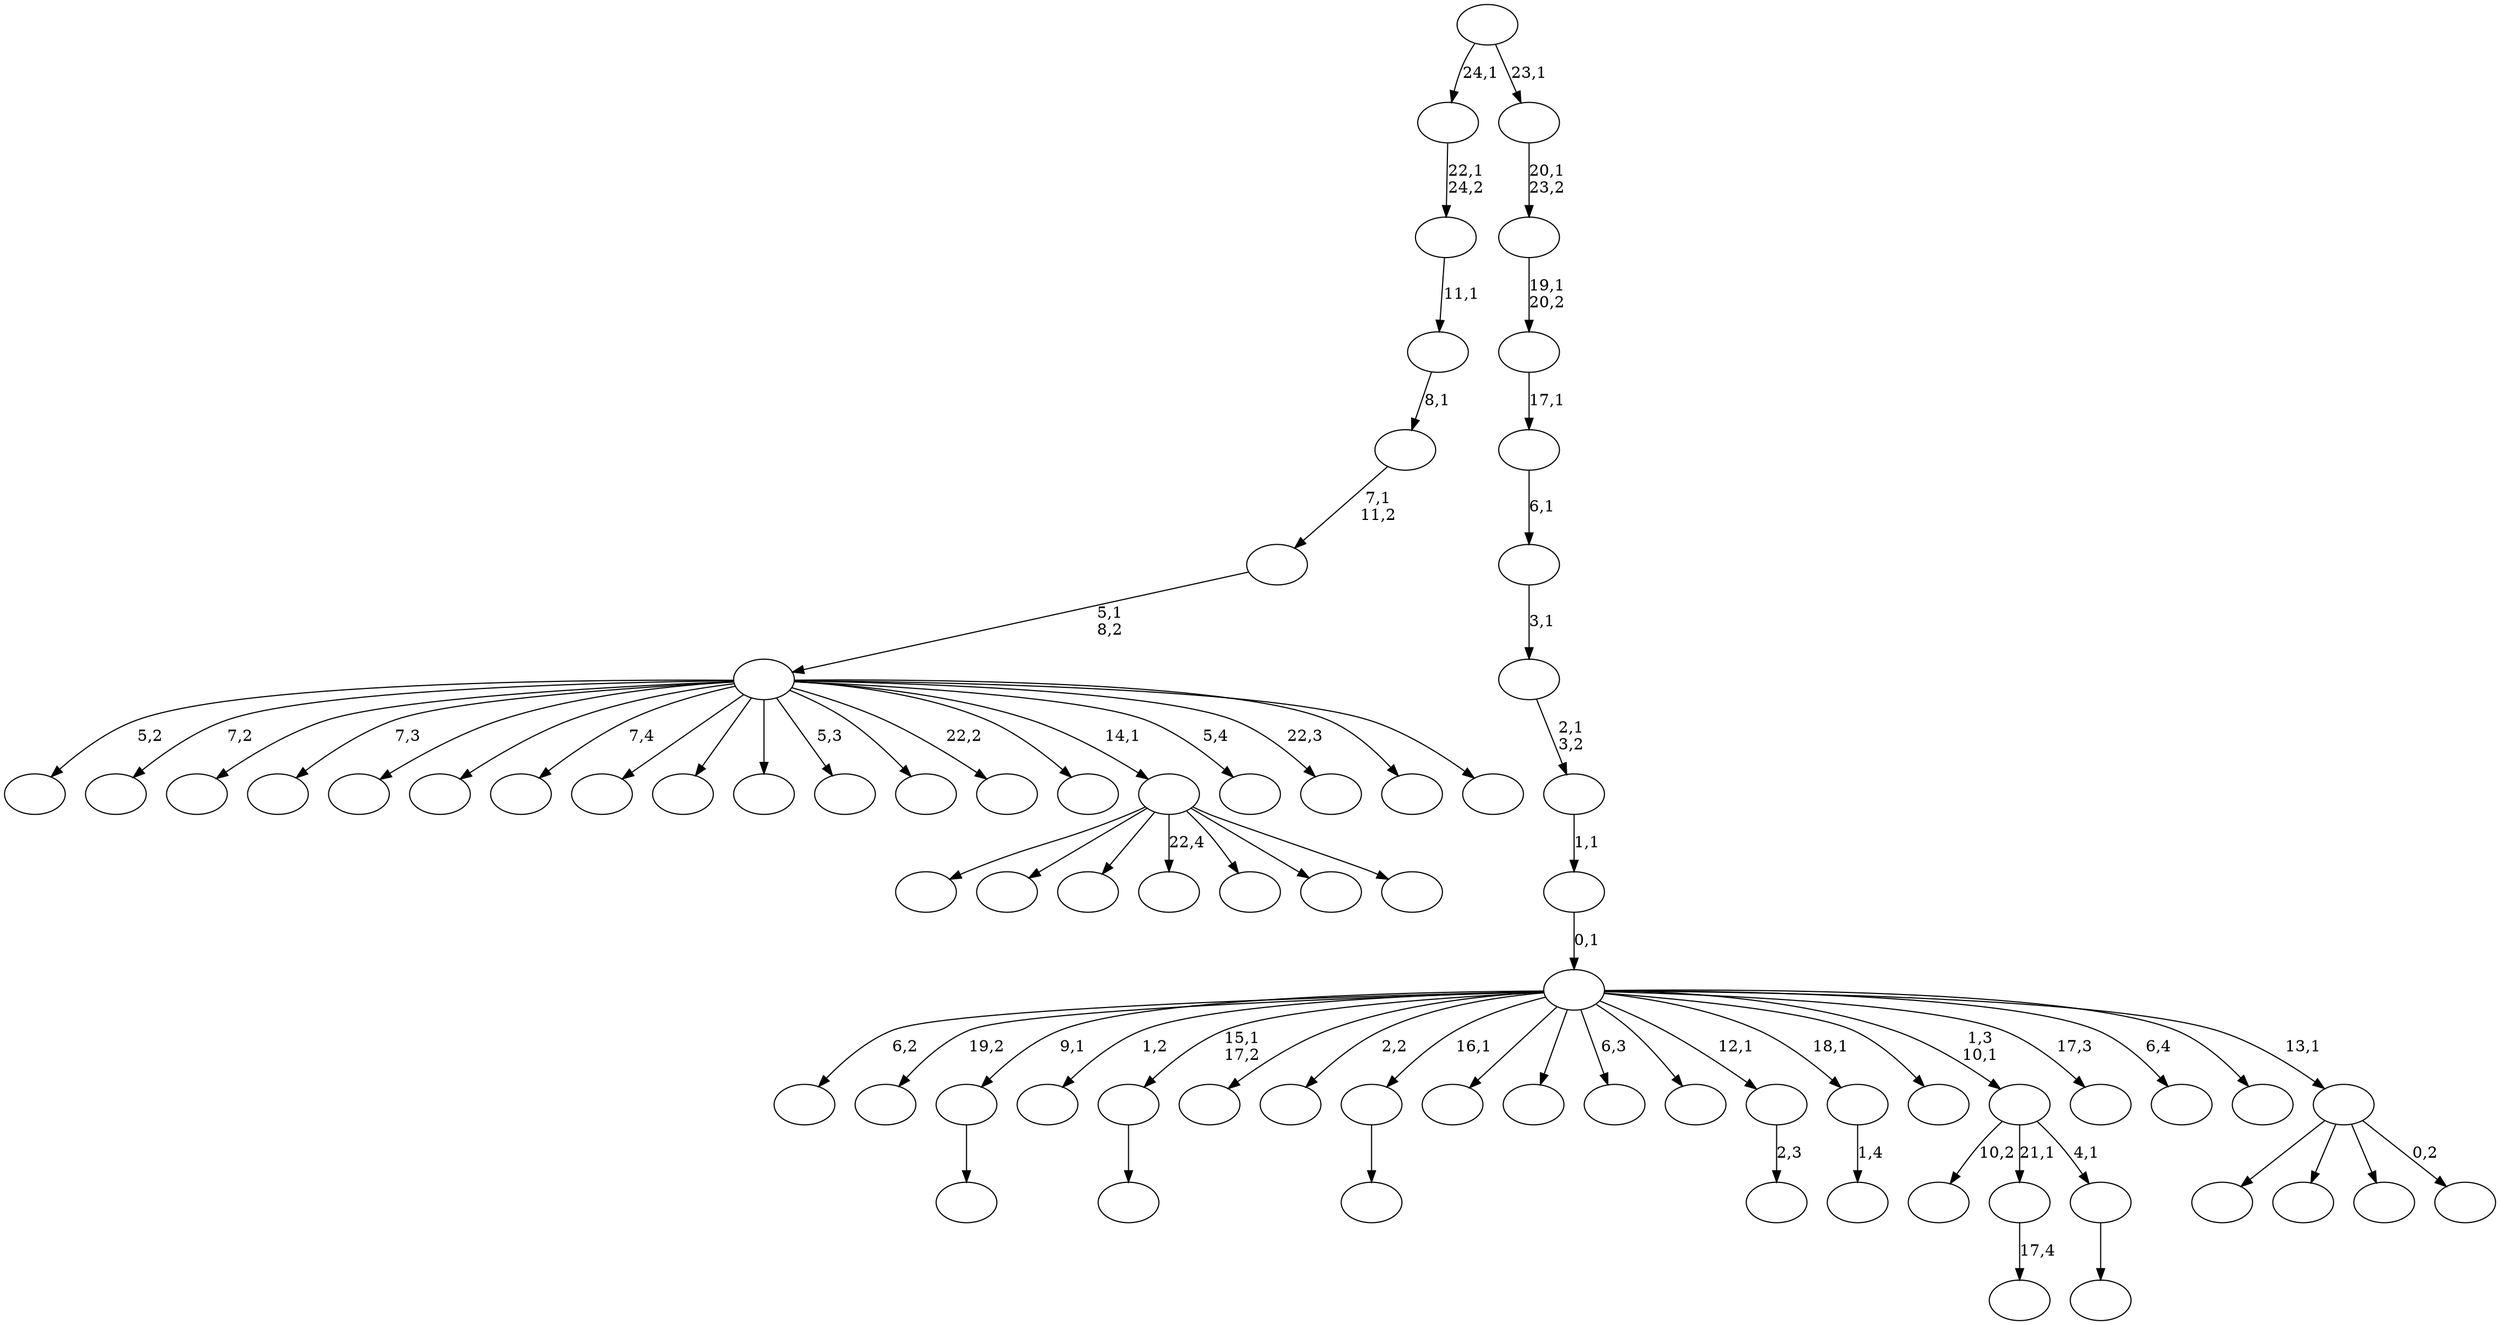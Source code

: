 digraph T {
	75 [label=""]
	74 [label=""]
	73 [label=""]
	72 [label=""]
	71 [label=""]
	70 [label=""]
	69 [label=""]
	68 [label=""]
	67 [label=""]
	66 [label=""]
	65 [label=""]
	64 [label=""]
	63 [label=""]
	62 [label=""]
	61 [label=""]
	60 [label=""]
	59 [label=""]
	58 [label=""]
	57 [label=""]
	56 [label=""]
	55 [label=""]
	54 [label=""]
	53 [label=""]
	52 [label=""]
	51 [label=""]
	50 [label=""]
	49 [label=""]
	48 [label=""]
	47 [label=""]
	46 [label=""]
	45 [label=""]
	44 [label=""]
	43 [label=""]
	42 [label=""]
	41 [label=""]
	40 [label=""]
	39 [label=""]
	38 [label=""]
	37 [label=""]
	36 [label=""]
	35 [label=""]
	34 [label=""]
	33 [label=""]
	32 [label=""]
	31 [label=""]
	30 [label=""]
	29 [label=""]
	28 [label=""]
	27 [label=""]
	26 [label=""]
	25 [label=""]
	24 [label=""]
	23 [label=""]
	22 [label=""]
	21 [label=""]
	20 [label=""]
	19 [label=""]
	18 [label=""]
	17 [label=""]
	16 [label=""]
	15 [label=""]
	14 [label=""]
	13 [label=""]
	12 [label=""]
	11 [label=""]
	10 [label=""]
	9 [label=""]
	8 [label=""]
	7 [label=""]
	6 [label=""]
	5 [label=""]
	4 [label=""]
	3 [label=""]
	2 [label=""]
	1 [label=""]
	0 [label=""]
	65 -> 66 [label=""]
	62 -> 63 [label=""]
	55 -> 56 [label=""]
	46 -> 47 [label="17,4"]
	36 -> 37 [label="2,3"]
	34 -> 35 [label="1,4"]
	30 -> 31 [label=""]
	29 -> 48 [label="10,2"]
	29 -> 46 [label="21,1"]
	29 -> 30 [label="4,1"]
	23 -> 61 [label=""]
	23 -> 60 [label=""]
	23 -> 54 [label=""]
	23 -> 53 [label="22,4"]
	23 -> 41 [label=""]
	23 -> 39 [label=""]
	23 -> 24 [label=""]
	17 -> 74 [label="5,2"]
	17 -> 72 [label="7,2"]
	17 -> 71 [label=""]
	17 -> 70 [label="7,3"]
	17 -> 69 [label=""]
	17 -> 67 [label=""]
	17 -> 58 [label="7,4"]
	17 -> 52 [label=""]
	17 -> 51 [label=""]
	17 -> 43 [label=""]
	17 -> 40 [label="5,3"]
	17 -> 38 [label=""]
	17 -> 28 [label="22,2"]
	17 -> 26 [label=""]
	17 -> 23 [label="14,1"]
	17 -> 22 [label="5,4"]
	17 -> 20 [label="22,3"]
	17 -> 19 [label=""]
	17 -> 18 [label=""]
	16 -> 17 [label="5,1\n8,2"]
	15 -> 16 [label="7,1\n11,2"]
	14 -> 15 [label="8,1"]
	13 -> 14 [label="11,1"]
	12 -> 13 [label="22,1\n24,2"]
	10 -> 73 [label=""]
	10 -> 50 [label=""]
	10 -> 33 [label=""]
	10 -> 11 [label="0,2"]
	9 -> 75 [label="6,2"]
	9 -> 68 [label="19,2"]
	9 -> 65 [label="9,1"]
	9 -> 64 [label="1,2"]
	9 -> 62 [label="15,1\n17,2"]
	9 -> 59 [label=""]
	9 -> 57 [label="2,2"]
	9 -> 55 [label="16,1"]
	9 -> 49 [label=""]
	9 -> 45 [label=""]
	9 -> 44 [label="6,3"]
	9 -> 42 [label=""]
	9 -> 36 [label="12,1"]
	9 -> 34 [label="18,1"]
	9 -> 32 [label=""]
	9 -> 29 [label="1,3\n10,1"]
	9 -> 27 [label="17,3"]
	9 -> 25 [label="6,4"]
	9 -> 21 [label=""]
	9 -> 10 [label="13,1"]
	8 -> 9 [label="0,1"]
	7 -> 8 [label="1,1"]
	6 -> 7 [label="2,1\n3,2"]
	5 -> 6 [label="3,1"]
	4 -> 5 [label="6,1"]
	3 -> 4 [label="17,1"]
	2 -> 3 [label="19,1\n20,2"]
	1 -> 2 [label="20,1\n23,2"]
	0 -> 12 [label="24,1"]
	0 -> 1 [label="23,1"]
}
